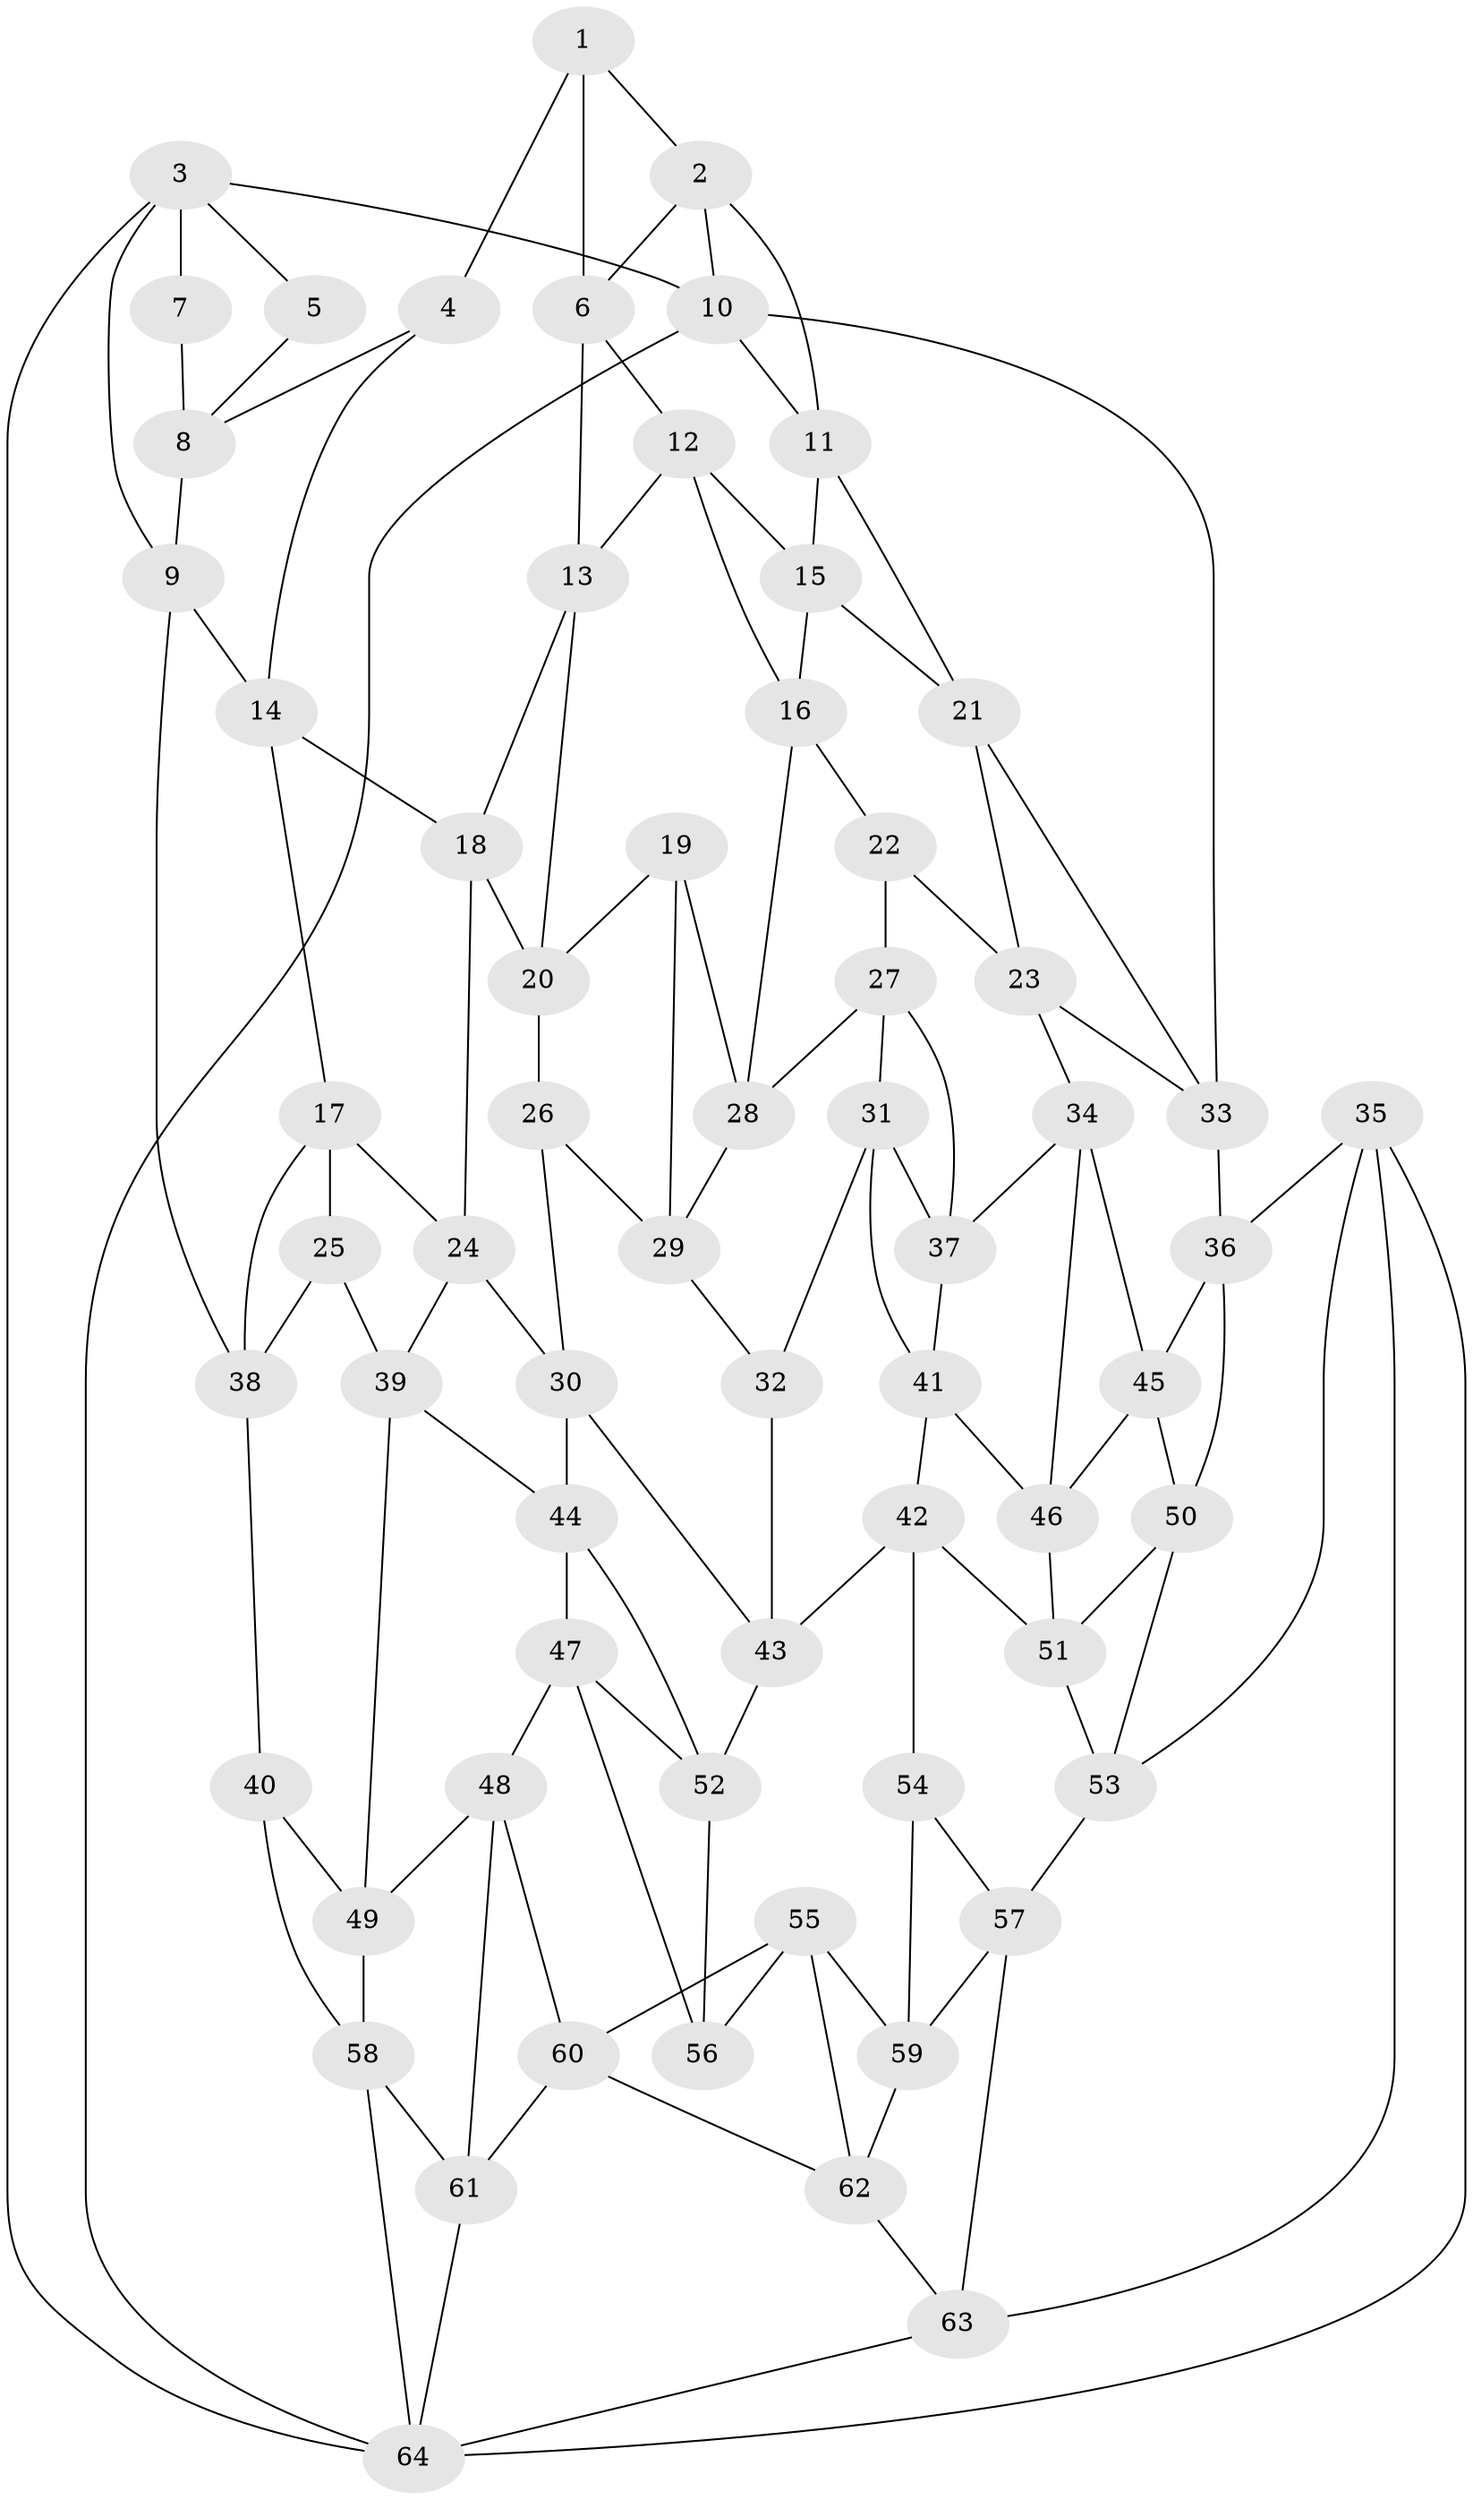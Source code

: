 // original degree distribution, {3: 0.015625, 4: 0.2578125, 6: 0.2421875, 5: 0.484375}
// Generated by graph-tools (version 1.1) at 2025/51/03/09/25 03:51:10]
// undirected, 64 vertices, 123 edges
graph export_dot {
graph [start="1"]
  node [color=gray90,style=filled];
  1;
  2;
  3;
  4;
  5;
  6;
  7;
  8;
  9;
  10;
  11;
  12;
  13;
  14;
  15;
  16;
  17;
  18;
  19;
  20;
  21;
  22;
  23;
  24;
  25;
  26;
  27;
  28;
  29;
  30;
  31;
  32;
  33;
  34;
  35;
  36;
  37;
  38;
  39;
  40;
  41;
  42;
  43;
  44;
  45;
  46;
  47;
  48;
  49;
  50;
  51;
  52;
  53;
  54;
  55;
  56;
  57;
  58;
  59;
  60;
  61;
  62;
  63;
  64;
  1 -- 2 [weight=1.0];
  1 -- 4 [weight=1.0];
  1 -- 6 [weight=1.0];
  2 -- 6 [weight=1.0];
  2 -- 10 [weight=1.0];
  2 -- 11 [weight=1.0];
  3 -- 5 [weight=1.0];
  3 -- 7 [weight=1.0];
  3 -- 9 [weight=1.0];
  3 -- 10 [weight=1.0];
  3 -- 64 [weight=1.0];
  4 -- 8 [weight=1.0];
  4 -- 14 [weight=1.0];
  5 -- 8 [weight=1.0];
  6 -- 12 [weight=1.0];
  6 -- 13 [weight=1.0];
  7 -- 8 [weight=1.0];
  8 -- 9 [weight=1.0];
  9 -- 14 [weight=1.0];
  9 -- 38 [weight=1.0];
  10 -- 11 [weight=1.0];
  10 -- 33 [weight=1.0];
  10 -- 64 [weight=1.0];
  11 -- 15 [weight=1.0];
  11 -- 21 [weight=1.0];
  12 -- 13 [weight=1.0];
  12 -- 15 [weight=1.0];
  12 -- 16 [weight=1.0];
  13 -- 18 [weight=1.0];
  13 -- 20 [weight=1.0];
  14 -- 17 [weight=1.0];
  14 -- 18 [weight=1.0];
  15 -- 16 [weight=1.0];
  15 -- 21 [weight=1.0];
  16 -- 22 [weight=1.0];
  16 -- 28 [weight=1.0];
  17 -- 24 [weight=1.0];
  17 -- 25 [weight=1.0];
  17 -- 38 [weight=1.0];
  18 -- 20 [weight=1.0];
  18 -- 24 [weight=1.0];
  19 -- 20 [weight=1.0];
  19 -- 28 [weight=1.0];
  19 -- 29 [weight=1.0];
  20 -- 26 [weight=1.0];
  21 -- 23 [weight=1.0];
  21 -- 33 [weight=1.0];
  22 -- 23 [weight=1.0];
  22 -- 27 [weight=1.0];
  23 -- 33 [weight=1.0];
  23 -- 34 [weight=1.0];
  24 -- 30 [weight=1.0];
  24 -- 39 [weight=1.0];
  25 -- 38 [weight=1.0];
  25 -- 39 [weight=1.0];
  26 -- 29 [weight=1.0];
  26 -- 30 [weight=1.0];
  27 -- 28 [weight=1.0];
  27 -- 31 [weight=1.0];
  27 -- 37 [weight=1.0];
  28 -- 29 [weight=1.0];
  29 -- 32 [weight=1.0];
  30 -- 43 [weight=1.0];
  30 -- 44 [weight=1.0];
  31 -- 32 [weight=1.0];
  31 -- 37 [weight=1.0];
  31 -- 41 [weight=1.0];
  32 -- 43 [weight=1.0];
  33 -- 36 [weight=1.0];
  34 -- 37 [weight=1.0];
  34 -- 45 [weight=1.0];
  34 -- 46 [weight=1.0];
  35 -- 36 [weight=1.0];
  35 -- 53 [weight=1.0];
  35 -- 63 [weight=1.0];
  35 -- 64 [weight=1.0];
  36 -- 45 [weight=1.0];
  36 -- 50 [weight=1.0];
  37 -- 41 [weight=1.0];
  38 -- 40 [weight=1.0];
  39 -- 44 [weight=1.0];
  39 -- 49 [weight=1.0];
  40 -- 49 [weight=1.0];
  40 -- 58 [weight=1.0];
  41 -- 42 [weight=1.0];
  41 -- 46 [weight=1.0];
  42 -- 43 [weight=1.0];
  42 -- 51 [weight=1.0];
  42 -- 54 [weight=1.0];
  43 -- 52 [weight=1.0];
  44 -- 47 [weight=1.0];
  44 -- 52 [weight=1.0];
  45 -- 46 [weight=1.0];
  45 -- 50 [weight=1.0];
  46 -- 51 [weight=1.0];
  47 -- 48 [weight=1.0];
  47 -- 52 [weight=1.0];
  47 -- 56 [weight=1.0];
  48 -- 49 [weight=1.0];
  48 -- 60 [weight=1.0];
  48 -- 61 [weight=1.0];
  49 -- 58 [weight=1.0];
  50 -- 51 [weight=1.0];
  50 -- 53 [weight=1.0];
  51 -- 53 [weight=1.0];
  52 -- 56 [weight=1.0];
  53 -- 57 [weight=1.0];
  54 -- 57 [weight=1.0];
  54 -- 59 [weight=1.0];
  55 -- 56 [weight=1.0];
  55 -- 59 [weight=1.0];
  55 -- 60 [weight=1.0];
  55 -- 62 [weight=1.0];
  57 -- 59 [weight=1.0];
  57 -- 63 [weight=1.0];
  58 -- 61 [weight=1.0];
  58 -- 64 [weight=1.0];
  59 -- 62 [weight=1.0];
  60 -- 61 [weight=1.0];
  60 -- 62 [weight=1.0];
  61 -- 64 [weight=1.0];
  62 -- 63 [weight=1.0];
  63 -- 64 [weight=1.0];
}
